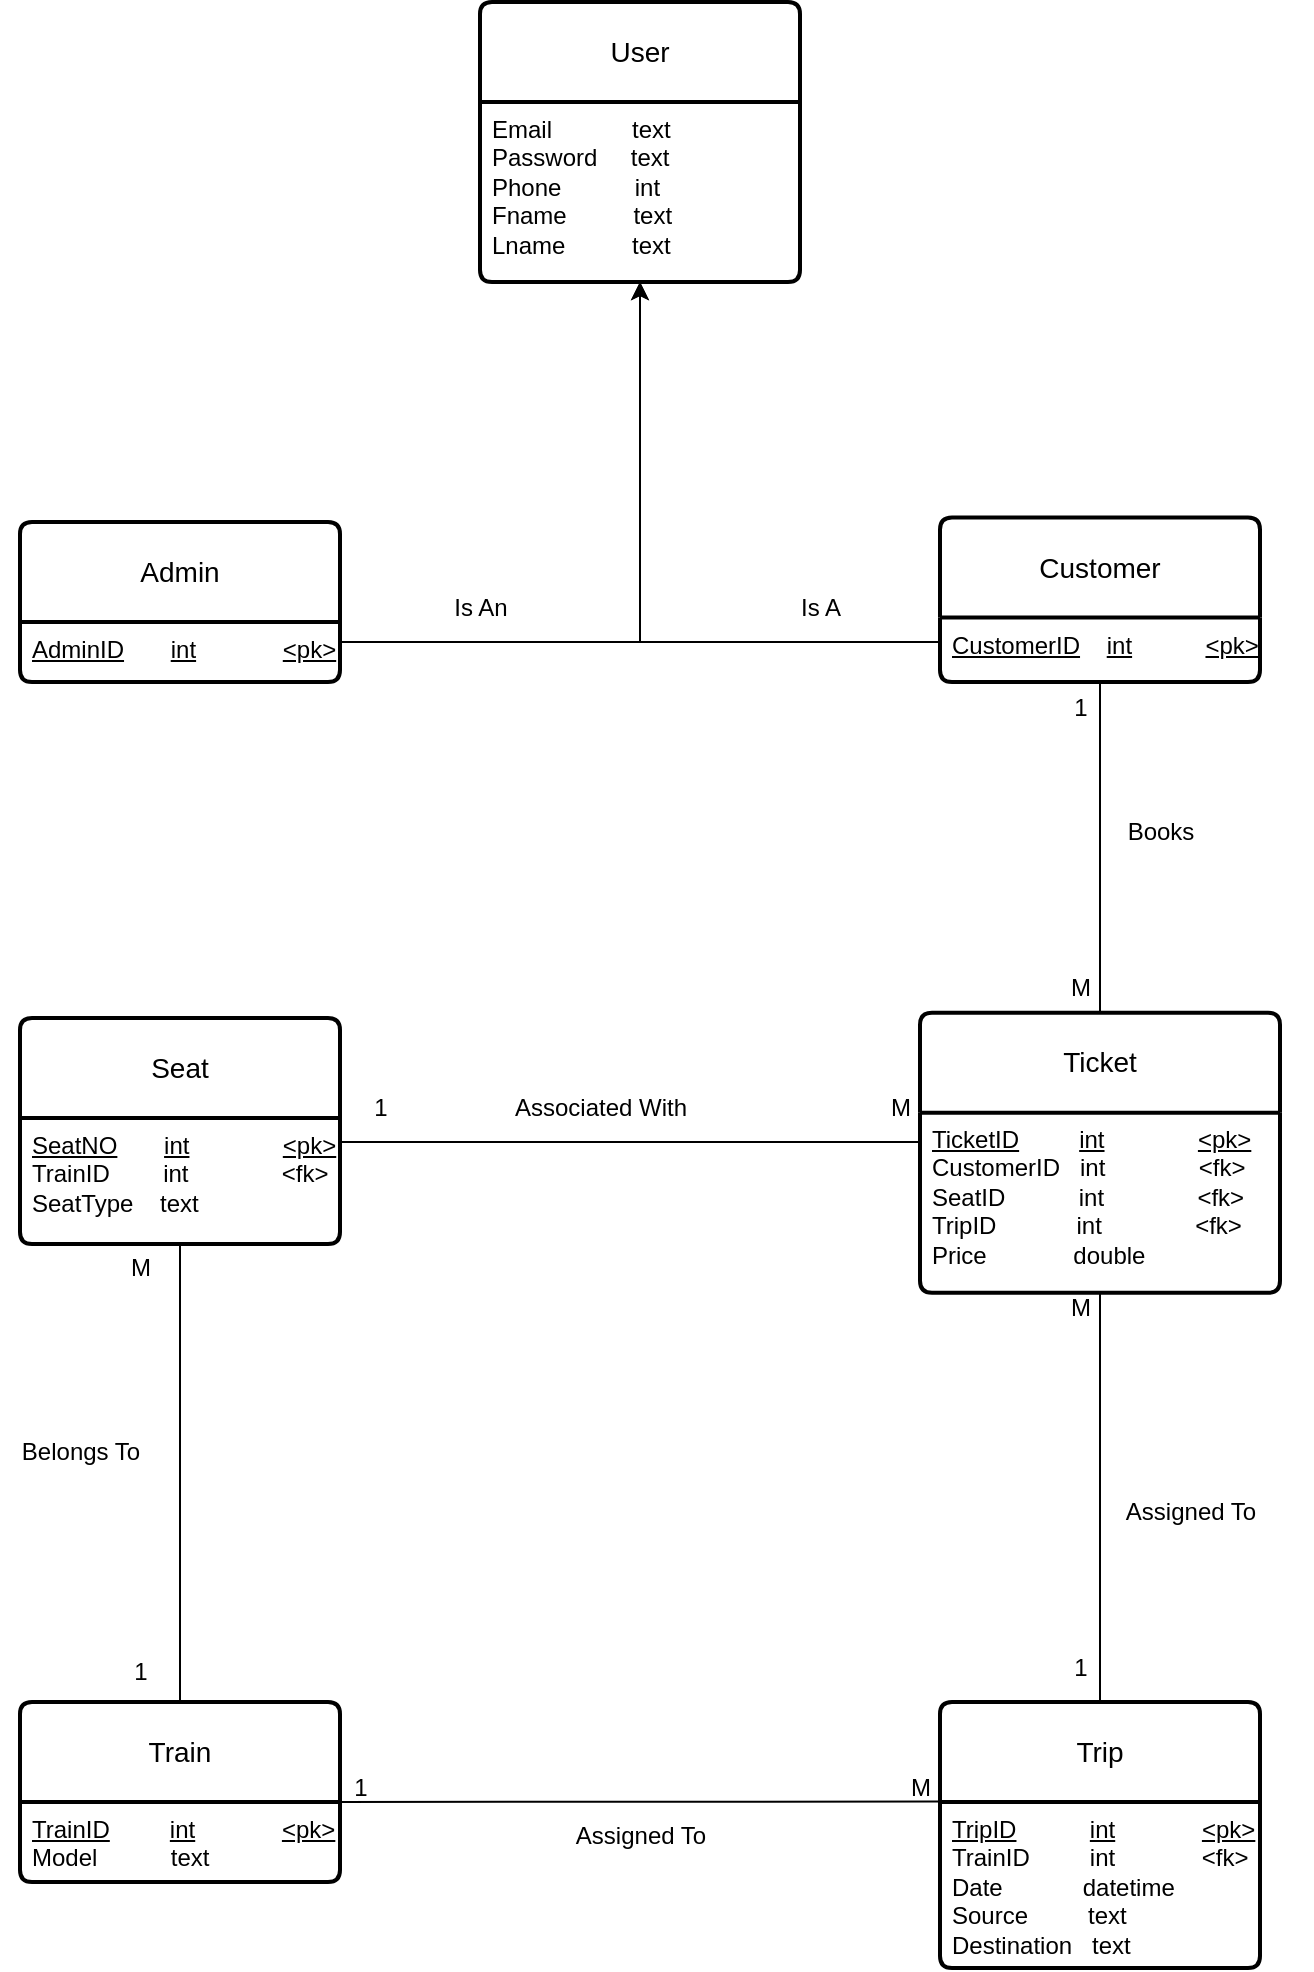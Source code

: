 <mxfile version="21.3.2" type="device">
  <diagram id="R2lEEEUBdFMjLlhIrx00" name="Page-1">
    <mxGraphModel dx="-451" dy="1666" grid="1" gridSize="10" guides="1" tooltips="1" connect="1" arrows="1" fold="1" page="1" pageScale="1" pageWidth="850" pageHeight="1100" math="0" shadow="0" extFonts="Permanent Marker^https://fonts.googleapis.com/css?family=Permanent+Marker">
      <root>
        <mxCell id="0" />
        <mxCell id="1" parent="0" />
        <mxCell id="4Ub9C3ndQN_oUR5pC65u-53" style="edgeStyle=orthogonalEdgeStyle;rounded=0;orthogonalLoop=1;jettySize=auto;html=1;entryX=0.5;entryY=0.385;entryDx=0;entryDy=0;entryPerimeter=0;" parent="1" edge="1">
          <mxGeometry relative="1" as="geometry">
            <mxPoint x="2880" y="-339" as="sourcePoint" />
            <mxPoint x="2880" y="-338.95" as="targetPoint" />
          </mxGeometry>
        </mxCell>
        <mxCell id="4Ub9C3ndQN_oUR5pC65u-34" value="User" style="swimlane;childLayout=stackLayout;horizontal=1;startSize=50;horizontalStack=0;rounded=1;fontSize=14;fontStyle=0;strokeWidth=2;resizeParent=0;resizeLast=1;shadow=0;dashed=0;align=center;arcSize=4;whiteSpace=wrap;html=1;" parent="1" vertex="1">
          <mxGeometry x="2540" y="-850" width="160" height="140" as="geometry" />
        </mxCell>
        <mxCell id="4Ub9C3ndQN_oUR5pC65u-35" value="Email&amp;nbsp; &amp;nbsp; &amp;nbsp; &amp;nbsp; &amp;nbsp; &amp;nbsp; text&lt;br&gt;Password&amp;nbsp; &amp;nbsp; &amp;nbsp;text&lt;br&gt;Phone&amp;nbsp; &amp;nbsp; &amp;nbsp; &amp;nbsp; &amp;nbsp; &amp;nbsp;int&lt;br&gt;Fname&amp;nbsp; &amp;nbsp; &amp;nbsp; &amp;nbsp; &amp;nbsp; text&lt;br&gt;Lname&amp;nbsp; &amp;nbsp; &amp;nbsp; &amp;nbsp; &amp;nbsp; text" style="align=left;strokeColor=none;fillColor=none;spacingLeft=4;fontSize=12;verticalAlign=top;resizable=0;rotatable=0;part=1;html=1;" parent="4Ub9C3ndQN_oUR5pC65u-34" vertex="1">
          <mxGeometry y="50" width="160" height="90" as="geometry" />
        </mxCell>
        <mxCell id="4Ub9C3ndQN_oUR5pC65u-37" value="Ticket" style="swimlane;childLayout=stackLayout;horizontal=1;startSize=50;horizontalStack=0;rounded=1;fontSize=14;fontStyle=0;strokeWidth=2;resizeParent=0;resizeLast=1;shadow=0;dashed=0;align=center;arcSize=4;whiteSpace=wrap;html=1;" parent="1" vertex="1">
          <mxGeometry x="2760" y="-344.62" width="180" height="140" as="geometry" />
        </mxCell>
        <mxCell id="4Ub9C3ndQN_oUR5pC65u-38" value="&lt;u&gt;TicketID&lt;/u&gt;&amp;nbsp; &amp;nbsp; &amp;nbsp; &amp;nbsp; &amp;nbsp;&lt;u&gt;int&lt;/u&gt;&amp;nbsp; &amp;nbsp; &amp;nbsp; &amp;nbsp; &amp;nbsp; &amp;nbsp; &amp;nbsp; &lt;u&gt;&amp;lt;pk&amp;gt;&lt;/u&gt;&amp;nbsp; &amp;nbsp; &amp;nbsp; &amp;nbsp; &amp;nbsp;&lt;br&gt;CustomerID&amp;nbsp; &amp;nbsp;int&amp;nbsp; &amp;nbsp; &amp;nbsp; &amp;nbsp; &amp;nbsp; &amp;nbsp; &amp;nbsp; &amp;lt;fk&amp;gt;&lt;br&gt;SeatID&amp;nbsp; &amp;nbsp; &amp;nbsp; &amp;nbsp; &amp;nbsp; &amp;nbsp;int&amp;nbsp; &amp;nbsp; &amp;nbsp; &amp;nbsp; &amp;nbsp; &amp;nbsp; &amp;nbsp; &amp;lt;fk&amp;gt;&lt;br&gt;TripID&amp;nbsp; &amp;nbsp; &amp;nbsp; &amp;nbsp; &amp;nbsp; &amp;nbsp; int&amp;nbsp; &amp;nbsp; &amp;nbsp; &amp;nbsp; &amp;nbsp; &amp;nbsp; &amp;nbsp; &amp;lt;fk&amp;gt;&lt;br&gt;Price&amp;nbsp; &amp;nbsp; &amp;nbsp; &amp;nbsp; &amp;nbsp; &amp;nbsp; &amp;nbsp;double&amp;nbsp;" style="align=left;strokeColor=none;fillColor=none;spacingLeft=4;fontSize=12;verticalAlign=top;resizable=0;rotatable=0;part=1;html=1;" parent="4Ub9C3ndQN_oUR5pC65u-37" vertex="1">
          <mxGeometry y="50" width="180" height="90" as="geometry" />
        </mxCell>
        <mxCell id="4Ub9C3ndQN_oUR5pC65u-40" value="Trip" style="swimlane;childLayout=stackLayout;horizontal=1;startSize=50;horizontalStack=0;rounded=1;fontSize=14;fontStyle=0;strokeWidth=2;resizeParent=0;resizeLast=1;shadow=0;dashed=0;align=center;arcSize=4;whiteSpace=wrap;html=1;" parent="1" vertex="1">
          <mxGeometry x="2770" width="160" height="133" as="geometry" />
        </mxCell>
        <mxCell id="4Ub9C3ndQN_oUR5pC65u-41" value="&lt;u&gt;TripID&lt;/u&gt;&amp;nbsp; &amp;nbsp; &amp;nbsp; &amp;nbsp; &amp;nbsp; &amp;nbsp;&lt;u&gt;int&lt;/u&gt;&amp;nbsp; &amp;nbsp; &amp;nbsp; &amp;nbsp; &amp;nbsp; &amp;nbsp; &amp;nbsp;&lt;u&gt;&amp;lt;pk&amp;gt;&lt;/u&gt;&lt;br&gt;TrainID&amp;nbsp; &amp;nbsp; &amp;nbsp; &amp;nbsp; &amp;nbsp;int&amp;nbsp; &amp;nbsp; &amp;nbsp; &amp;nbsp; &amp;nbsp; &amp;nbsp; &amp;nbsp;&amp;lt;fk&amp;gt;&lt;br&gt;Date&amp;nbsp; &amp;nbsp; &amp;nbsp; &amp;nbsp; &amp;nbsp; &amp;nbsp; datetime&amp;nbsp;&lt;br&gt;Source&amp;nbsp; &amp;nbsp; &amp;nbsp; &amp;nbsp; &amp;nbsp;text&lt;br&gt;Destination&amp;nbsp; &amp;nbsp;text" style="align=left;strokeColor=none;fillColor=none;spacingLeft=4;fontSize=12;verticalAlign=top;resizable=0;rotatable=0;part=1;html=1;" parent="4Ub9C3ndQN_oUR5pC65u-40" vertex="1">
          <mxGeometry y="50" width="160" height="83" as="geometry" />
        </mxCell>
        <mxCell id="4Ub9C3ndQN_oUR5pC65u-44" value="Train" style="swimlane;childLayout=stackLayout;horizontal=1;startSize=50;horizontalStack=0;rounded=1;fontSize=14;fontStyle=0;strokeWidth=2;resizeParent=0;resizeLast=1;shadow=0;dashed=0;align=center;arcSize=4;whiteSpace=wrap;html=1;" parent="1" vertex="1">
          <mxGeometry x="2310" width="160" height="90" as="geometry" />
        </mxCell>
        <mxCell id="4Ub9C3ndQN_oUR5pC65u-45" value="&lt;u&gt;TrainID&lt;/u&gt;&amp;nbsp; &amp;nbsp; &amp;nbsp; &amp;nbsp; &amp;nbsp;&lt;u&gt;int&lt;/u&gt;&amp;nbsp; &amp;nbsp; &amp;nbsp; &amp;nbsp; &amp;nbsp; &amp;nbsp; &amp;nbsp;&lt;u&gt;&amp;lt;pk&amp;gt;&lt;/u&gt;&lt;br&gt;Model&amp;nbsp; &amp;nbsp; &amp;nbsp; &amp;nbsp; &amp;nbsp; &amp;nbsp;text&amp;nbsp;&amp;nbsp;" style="align=left;strokeColor=none;fillColor=none;spacingLeft=4;fontSize=12;verticalAlign=top;resizable=0;rotatable=0;part=1;html=1;" parent="4Ub9C3ndQN_oUR5pC65u-44" vertex="1">
          <mxGeometry y="50" width="160" height="40" as="geometry" />
        </mxCell>
        <mxCell id="4Ub9C3ndQN_oUR5pC65u-47" value="Seat" style="swimlane;childLayout=stackLayout;horizontal=1;startSize=50;horizontalStack=0;rounded=1;fontSize=14;fontStyle=0;strokeWidth=2;resizeParent=0;resizeLast=1;shadow=0;dashed=0;align=center;arcSize=4;whiteSpace=wrap;html=1;" parent="1" vertex="1">
          <mxGeometry x="2310" y="-342" width="160" height="113" as="geometry" />
        </mxCell>
        <mxCell id="4Ub9C3ndQN_oUR5pC65u-48" value="&lt;u&gt;SeatNO&lt;/u&gt;&amp;nbsp; &amp;nbsp; &amp;nbsp; &amp;nbsp;&lt;u&gt;int&lt;/u&gt;&amp;nbsp; &amp;nbsp; &amp;nbsp; &amp;nbsp; &amp;nbsp; &amp;nbsp; &amp;nbsp; &lt;u&gt;&amp;lt;pk&amp;gt;&lt;/u&gt;&lt;br&gt;TrainID&amp;nbsp; &amp;nbsp; &amp;nbsp; &amp;nbsp; int&amp;nbsp; &amp;nbsp; &amp;nbsp; &amp;nbsp; &amp;nbsp; &amp;nbsp; &amp;nbsp; &amp;lt;fk&amp;gt;&lt;br&gt;SeatType&amp;nbsp; &amp;nbsp; text&amp;nbsp; &amp;nbsp; &amp;nbsp;" style="align=left;strokeColor=none;fillColor=none;spacingLeft=4;fontSize=12;verticalAlign=top;resizable=0;rotatable=0;part=1;html=1;" parent="4Ub9C3ndQN_oUR5pC65u-47" vertex="1">
          <mxGeometry y="50" width="160" height="63" as="geometry" />
        </mxCell>
        <mxCell id="4Ub9C3ndQN_oUR5pC65u-49" value="Customer" style="swimlane;childLayout=stackLayout;horizontal=1;startSize=50;horizontalStack=0;rounded=1;fontSize=14;fontStyle=0;strokeWidth=2;resizeParent=0;resizeLast=1;shadow=0;dashed=0;align=center;arcSize=4;whiteSpace=wrap;html=1;" parent="1" vertex="1">
          <mxGeometry x="2770" y="-592.25" width="160" height="82.25" as="geometry" />
        </mxCell>
        <mxCell id="4Ub9C3ndQN_oUR5pC65u-50" value="&lt;u&gt;CustomerID&lt;/u&gt;&amp;nbsp; &amp;nbsp; &lt;u&gt;int&lt;/u&gt;&amp;nbsp; &amp;nbsp; &amp;nbsp; &amp;nbsp; &amp;nbsp; &amp;nbsp;&lt;u&gt;&amp;lt;pk&amp;gt;&lt;/u&gt;" style="align=left;strokeColor=none;fillColor=none;spacingLeft=4;fontSize=12;verticalAlign=top;resizable=0;rotatable=0;part=1;html=1;" parent="4Ub9C3ndQN_oUR5pC65u-49" vertex="1">
          <mxGeometry y="50" width="160" height="32.25" as="geometry" />
        </mxCell>
        <mxCell id="4Ub9C3ndQN_oUR5pC65u-54" value="Admin" style="swimlane;childLayout=stackLayout;horizontal=1;startSize=50;horizontalStack=0;rounded=1;fontSize=14;fontStyle=0;strokeWidth=2;resizeParent=0;resizeLast=1;shadow=0;dashed=0;align=center;arcSize=4;whiteSpace=wrap;html=1;" parent="1" vertex="1">
          <mxGeometry x="2310" y="-590" width="160" height="80" as="geometry" />
        </mxCell>
        <mxCell id="4Ub9C3ndQN_oUR5pC65u-55" value="&lt;u&gt;AdminID&lt;/u&gt;&amp;nbsp; &amp;nbsp; &amp;nbsp; &amp;nbsp;&lt;u&gt;int&lt;/u&gt;&amp;nbsp; &amp;nbsp; &amp;nbsp; &amp;nbsp; &amp;nbsp; &amp;nbsp; &amp;nbsp;&lt;u&gt;&amp;lt;pk&amp;gt;&lt;/u&gt;" style="align=left;strokeColor=none;fillColor=none;spacingLeft=4;fontSize=12;verticalAlign=top;resizable=0;rotatable=0;part=1;html=1;" parent="4Ub9C3ndQN_oUR5pC65u-54" vertex="1">
          <mxGeometry y="50" width="160" height="30" as="geometry" />
        </mxCell>
        <mxCell id="4Ub9C3ndQN_oUR5pC65u-82" value="" style="endArrow=none;html=1;rounded=0;" parent="1" edge="1">
          <mxGeometry relative="1" as="geometry">
            <mxPoint x="2850" y="-420" as="sourcePoint" />
            <mxPoint x="2850" y="-510" as="targetPoint" />
          </mxGeometry>
        </mxCell>
        <mxCell id="4Ub9C3ndQN_oUR5pC65u-83" value="1" style="text;html=1;align=center;verticalAlign=middle;resizable=0;points=[];autosize=1;strokeColor=none;fillColor=none;" parent="1" vertex="1">
          <mxGeometry x="2825" y="-512" width="30" height="30" as="geometry" />
        </mxCell>
        <mxCell id="4Ub9C3ndQN_oUR5pC65u-84" value="M" style="text;html=1;align=center;verticalAlign=middle;resizable=0;points=[];autosize=1;strokeColor=none;fillColor=none;" parent="1" vertex="1">
          <mxGeometry x="2825" y="-372" width="30" height="30" as="geometry" />
        </mxCell>
        <mxCell id="4Ub9C3ndQN_oUR5pC65u-87" value="" style="endArrow=none;html=1;rounded=0;exitX=0.5;exitY=0;exitDx=0;exitDy=0;" parent="1" source="4Ub9C3ndQN_oUR5pC65u-37" edge="1">
          <mxGeometry relative="1" as="geometry">
            <mxPoint x="2850" y="-345" as="sourcePoint" />
            <mxPoint x="2850" y="-420" as="targetPoint" />
          </mxGeometry>
        </mxCell>
        <mxCell id="4Ub9C3ndQN_oUR5pC65u-89" value="" style="endArrow=none;html=1;rounded=0;exitX=0.5;exitY=1;exitDx=0;exitDy=0;entryX=0.5;entryY=0;entryDx=0;entryDy=0;" parent="1" source="4Ub9C3ndQN_oUR5pC65u-48" target="4Ub9C3ndQN_oUR5pC65u-44" edge="1">
          <mxGeometry relative="1" as="geometry">
            <mxPoint x="2550" y="-260" as="sourcePoint" />
            <mxPoint x="2710" y="-260" as="targetPoint" />
          </mxGeometry>
        </mxCell>
        <mxCell id="4Ub9C3ndQN_oUR5pC65u-91" value="1" style="text;html=1;align=center;verticalAlign=middle;resizable=0;points=[];autosize=1;strokeColor=none;fillColor=none;" parent="1" vertex="1">
          <mxGeometry x="2355" y="-30" width="30" height="30" as="geometry" />
        </mxCell>
        <mxCell id="4Ub9C3ndQN_oUR5pC65u-93" value="M" style="text;html=1;align=center;verticalAlign=middle;resizable=0;points=[];autosize=1;strokeColor=none;fillColor=none;" parent="1" vertex="1">
          <mxGeometry x="2355" y="-232" width="30" height="30" as="geometry" />
        </mxCell>
        <mxCell id="4Ub9C3ndQN_oUR5pC65u-94" value="" style="endArrow=none;html=1;rounded=0;entryX=0.5;entryY=1;entryDx=0;entryDy=0;exitX=0.5;exitY=0;exitDx=0;exitDy=0;" parent="1" source="4Ub9C3ndQN_oUR5pC65u-40" target="4Ub9C3ndQN_oUR5pC65u-38" edge="1">
          <mxGeometry relative="1" as="geometry">
            <mxPoint x="2700" y="-200" as="sourcePoint" />
            <mxPoint x="2860" y="-200" as="targetPoint" />
          </mxGeometry>
        </mxCell>
        <mxCell id="4Ub9C3ndQN_oUR5pC65u-101" value="" style="endArrow=none;html=1;rounded=0;exitX=1;exitY=0.19;exitDx=0;exitDy=0;exitPerimeter=0;" parent="1" source="4Ub9C3ndQN_oUR5pC65u-48" edge="1">
          <mxGeometry relative="1" as="geometry">
            <mxPoint x="2700" y="-200" as="sourcePoint" />
            <mxPoint x="2760" y="-280" as="targetPoint" />
          </mxGeometry>
        </mxCell>
        <mxCell id="4Ub9C3ndQN_oUR5pC65u-105" value="1" style="text;html=1;align=center;verticalAlign=middle;resizable=0;points=[];autosize=1;strokeColor=none;fillColor=none;" parent="1" vertex="1">
          <mxGeometry x="2825" y="-32" width="30" height="30" as="geometry" />
        </mxCell>
        <mxCell id="4Ub9C3ndQN_oUR5pC65u-106" value="M" style="text;html=1;align=center;verticalAlign=middle;resizable=0;points=[];autosize=1;strokeColor=none;fillColor=none;" parent="1" vertex="1">
          <mxGeometry x="2825" y="-212" width="30" height="30" as="geometry" />
        </mxCell>
        <mxCell id="4Ub9C3ndQN_oUR5pC65u-107" value="1" style="text;html=1;align=center;verticalAlign=middle;resizable=0;points=[];autosize=1;strokeColor=none;fillColor=none;" parent="1" vertex="1">
          <mxGeometry x="2475" y="-312" width="30" height="30" as="geometry" />
        </mxCell>
        <mxCell id="4Ub9C3ndQN_oUR5pC65u-108" value="M" style="text;html=1;align=center;verticalAlign=middle;resizable=0;points=[];autosize=1;strokeColor=none;fillColor=none;" parent="1" vertex="1">
          <mxGeometry x="2735" y="-312" width="30" height="30" as="geometry" />
        </mxCell>
        <mxCell id="4Ub9C3ndQN_oUR5pC65u-110" value="" style="endArrow=none;html=1;rounded=0;exitX=1;exitY=0;exitDx=0;exitDy=0;entryX=-0.006;entryY=0.374;entryDx=0;entryDy=0;entryPerimeter=0;" parent="1" source="4Ub9C3ndQN_oUR5pC65u-45" target="4Ub9C3ndQN_oUR5pC65u-40" edge="1">
          <mxGeometry relative="1" as="geometry">
            <mxPoint x="2700" y="-40" as="sourcePoint" />
            <mxPoint x="2860" y="-40" as="targetPoint" />
          </mxGeometry>
        </mxCell>
        <mxCell id="4Ub9C3ndQN_oUR5pC65u-111" value="1" style="text;html=1;align=center;verticalAlign=middle;resizable=0;points=[];autosize=1;strokeColor=none;fillColor=none;" parent="1" vertex="1">
          <mxGeometry x="2465" y="28" width="30" height="30" as="geometry" />
        </mxCell>
        <mxCell id="4Ub9C3ndQN_oUR5pC65u-112" value="M" style="text;html=1;align=center;verticalAlign=middle;resizable=0;points=[];autosize=1;strokeColor=none;fillColor=none;" parent="1" vertex="1">
          <mxGeometry x="2745" y="28" width="30" height="30" as="geometry" />
        </mxCell>
        <mxCell id="4Ub9C3ndQN_oUR5pC65u-115" style="edgeStyle=orthogonalEdgeStyle;rounded=0;orthogonalLoop=1;jettySize=auto;html=1;entryX=0.5;entryY=1;entryDx=0;entryDy=0;" parent="1" source="4Ub9C3ndQN_oUR5pC65u-50" target="4Ub9C3ndQN_oUR5pC65u-35" edge="1">
          <mxGeometry relative="1" as="geometry">
            <Array as="points">
              <mxPoint x="2620" y="-530" />
            </Array>
          </mxGeometry>
        </mxCell>
        <mxCell id="4Ub9C3ndQN_oUR5pC65u-116" style="edgeStyle=orthogonalEdgeStyle;rounded=0;orthogonalLoop=1;jettySize=auto;html=1;" parent="1" source="4Ub9C3ndQN_oUR5pC65u-55" edge="1">
          <mxGeometry relative="1" as="geometry">
            <mxPoint x="2620" y="-710" as="targetPoint" />
            <Array as="points">
              <mxPoint x="2620" y="-530" />
            </Array>
          </mxGeometry>
        </mxCell>
        <mxCell id="d6e4uhoPAYfidWwcbYgm-2" value="Is An" style="text;html=1;align=center;verticalAlign=middle;resizable=0;points=[];autosize=1;strokeColor=none;fillColor=none;" vertex="1" parent="1">
          <mxGeometry x="2515" y="-562" width="50" height="30" as="geometry" />
        </mxCell>
        <mxCell id="d6e4uhoPAYfidWwcbYgm-3" value="Is A" style="text;html=1;align=center;verticalAlign=middle;resizable=0;points=[];autosize=1;strokeColor=none;fillColor=none;" vertex="1" parent="1">
          <mxGeometry x="2690" y="-562" width="40" height="30" as="geometry" />
        </mxCell>
        <mxCell id="d6e4uhoPAYfidWwcbYgm-4" value="Books" style="text;html=1;align=center;verticalAlign=middle;resizable=0;points=[];autosize=1;strokeColor=none;fillColor=none;" vertex="1" parent="1">
          <mxGeometry x="2850" y="-450" width="60" height="30" as="geometry" />
        </mxCell>
        <mxCell id="d6e4uhoPAYfidWwcbYgm-5" value="Assigned To" style="text;html=1;align=center;verticalAlign=middle;resizable=0;points=[];autosize=1;strokeColor=none;fillColor=none;" vertex="1" parent="1">
          <mxGeometry x="2850" y="-110" width="90" height="30" as="geometry" />
        </mxCell>
        <mxCell id="d6e4uhoPAYfidWwcbYgm-6" value="Assigned To" style="text;html=1;align=center;verticalAlign=middle;resizable=0;points=[];autosize=1;strokeColor=none;fillColor=none;" vertex="1" parent="1">
          <mxGeometry x="2575" y="51.5" width="90" height="30" as="geometry" />
        </mxCell>
        <mxCell id="d6e4uhoPAYfidWwcbYgm-7" value="Belongs To" style="text;html=1;align=center;verticalAlign=middle;resizable=0;points=[];autosize=1;strokeColor=none;fillColor=none;" vertex="1" parent="1">
          <mxGeometry x="2300" y="-140" width="80" height="30" as="geometry" />
        </mxCell>
        <mxCell id="d6e4uhoPAYfidWwcbYgm-8" value="Associated With" style="text;html=1;align=center;verticalAlign=middle;resizable=0;points=[];autosize=1;strokeColor=none;fillColor=none;" vertex="1" parent="1">
          <mxGeometry x="2545" y="-312" width="110" height="30" as="geometry" />
        </mxCell>
      </root>
    </mxGraphModel>
  </diagram>
</mxfile>
